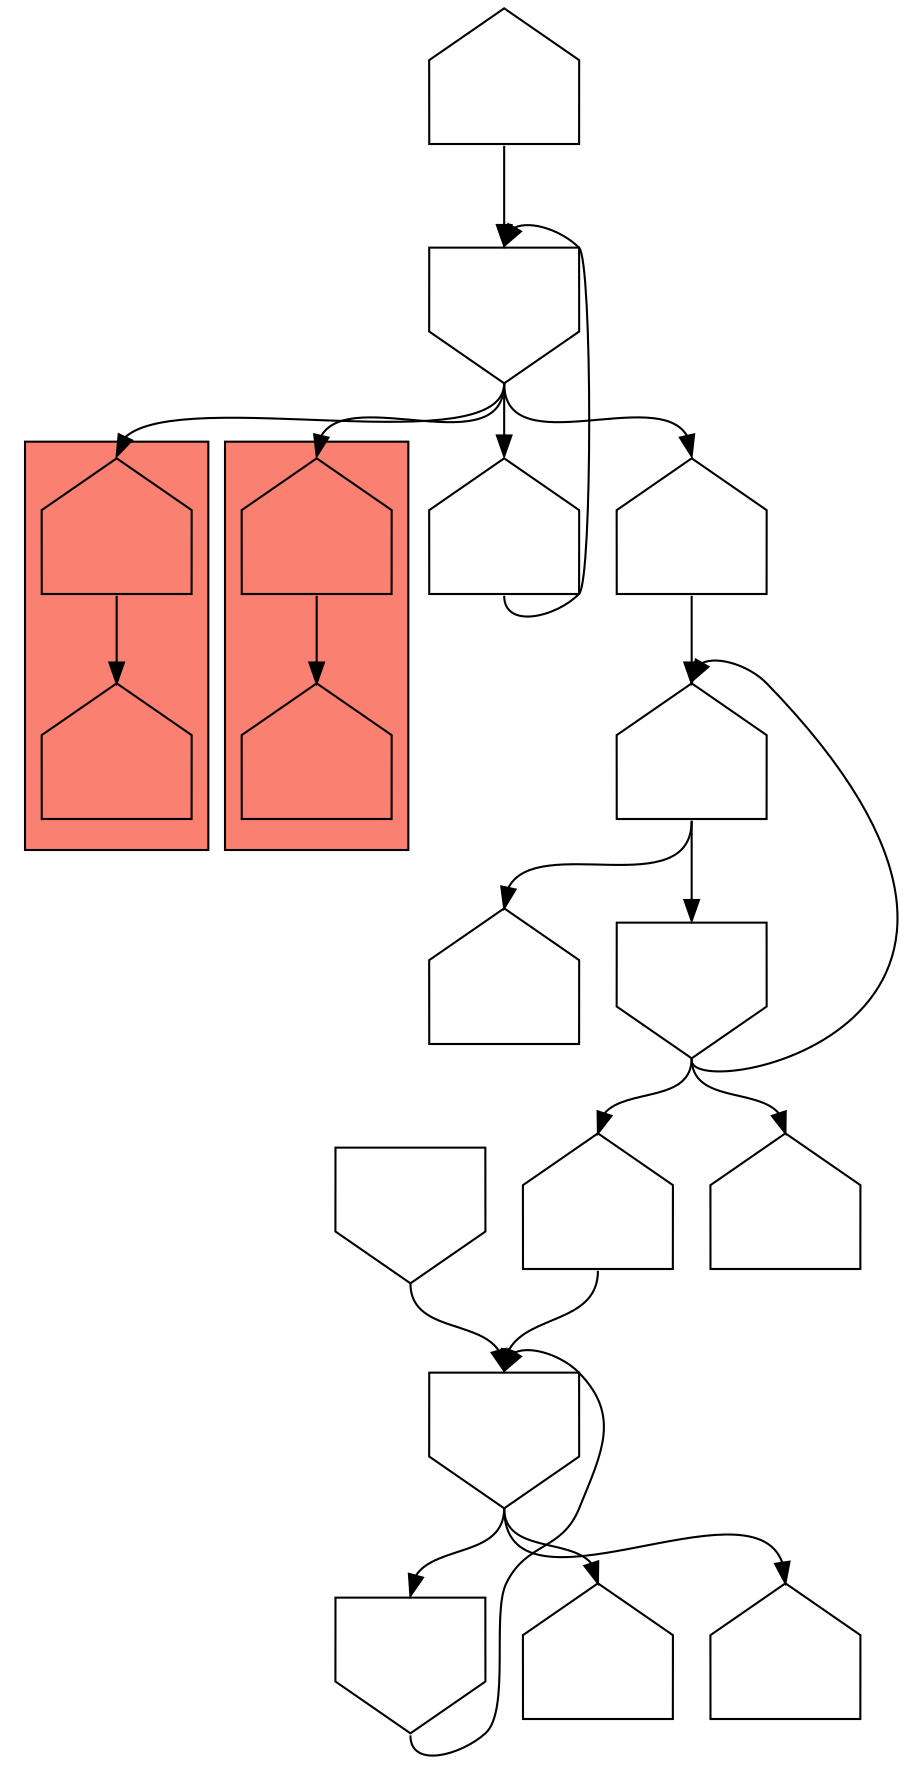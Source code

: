 digraph asm {
	edge [headport=n,tailport=s];
subgraph cluster_C19092_784 {
	19092 [label="",height=1,width=1,shape=house];
	784 [label="",height=1,width=1,shape=house];
	style=filled;
	fillcolor=salmon;
}
subgraph cluster_C13978_5774 {
	13978 [label="",height=1,width=1,shape=house];
	5774 [label="",height=1,width=1,shape=house];
	style=filled;
	fillcolor=salmon;
}
	19436 [label="",height=1,width=1,shape=invhouse];
	1365 [label="",height=1,width=1,shape=house];
	5059 [label="",height=1,width=1,shape=house];
	17484 [label="",height=1,width=1,shape=house];
	4840 [label="",height=1,width=1,shape=house];
	19300 [label="",height=1,width=1,shape=invhouse];
	993 [label="",height=1,width=1,shape=house];
	21447 [label="",height=1,width=1,shape=invhouse];
	4492 [label="",height=1,width=1,shape=invhouse];
	11007 [label="",height=1,width=1,shape=house];
	21061 [label="",height=1,width=1,shape=house];
	10647 [label="",height=1,width=1,shape=invhouse];
	20146 [label="",height=1,width=1,shape=house];
	625 [label="",height=1,width=1,shape=house];
	19092 -> 784
	19436 -> 1365
	19436 -> 5059
	19436 -> 13978
	19436 -> 19092
	1365 -> 19436
	5059 -> 17484
	17484 -> 4840
	17484 -> 19300
	19300 -> 993
	19300 -> 17484
	19300 -> 20146
	993 -> 21447
	21447 -> 4492
	21447 -> 11007
	21447 -> 21061
	4492 -> 21447
	10647 -> 21447
	13978 -> 5774
	625 -> 19436
}